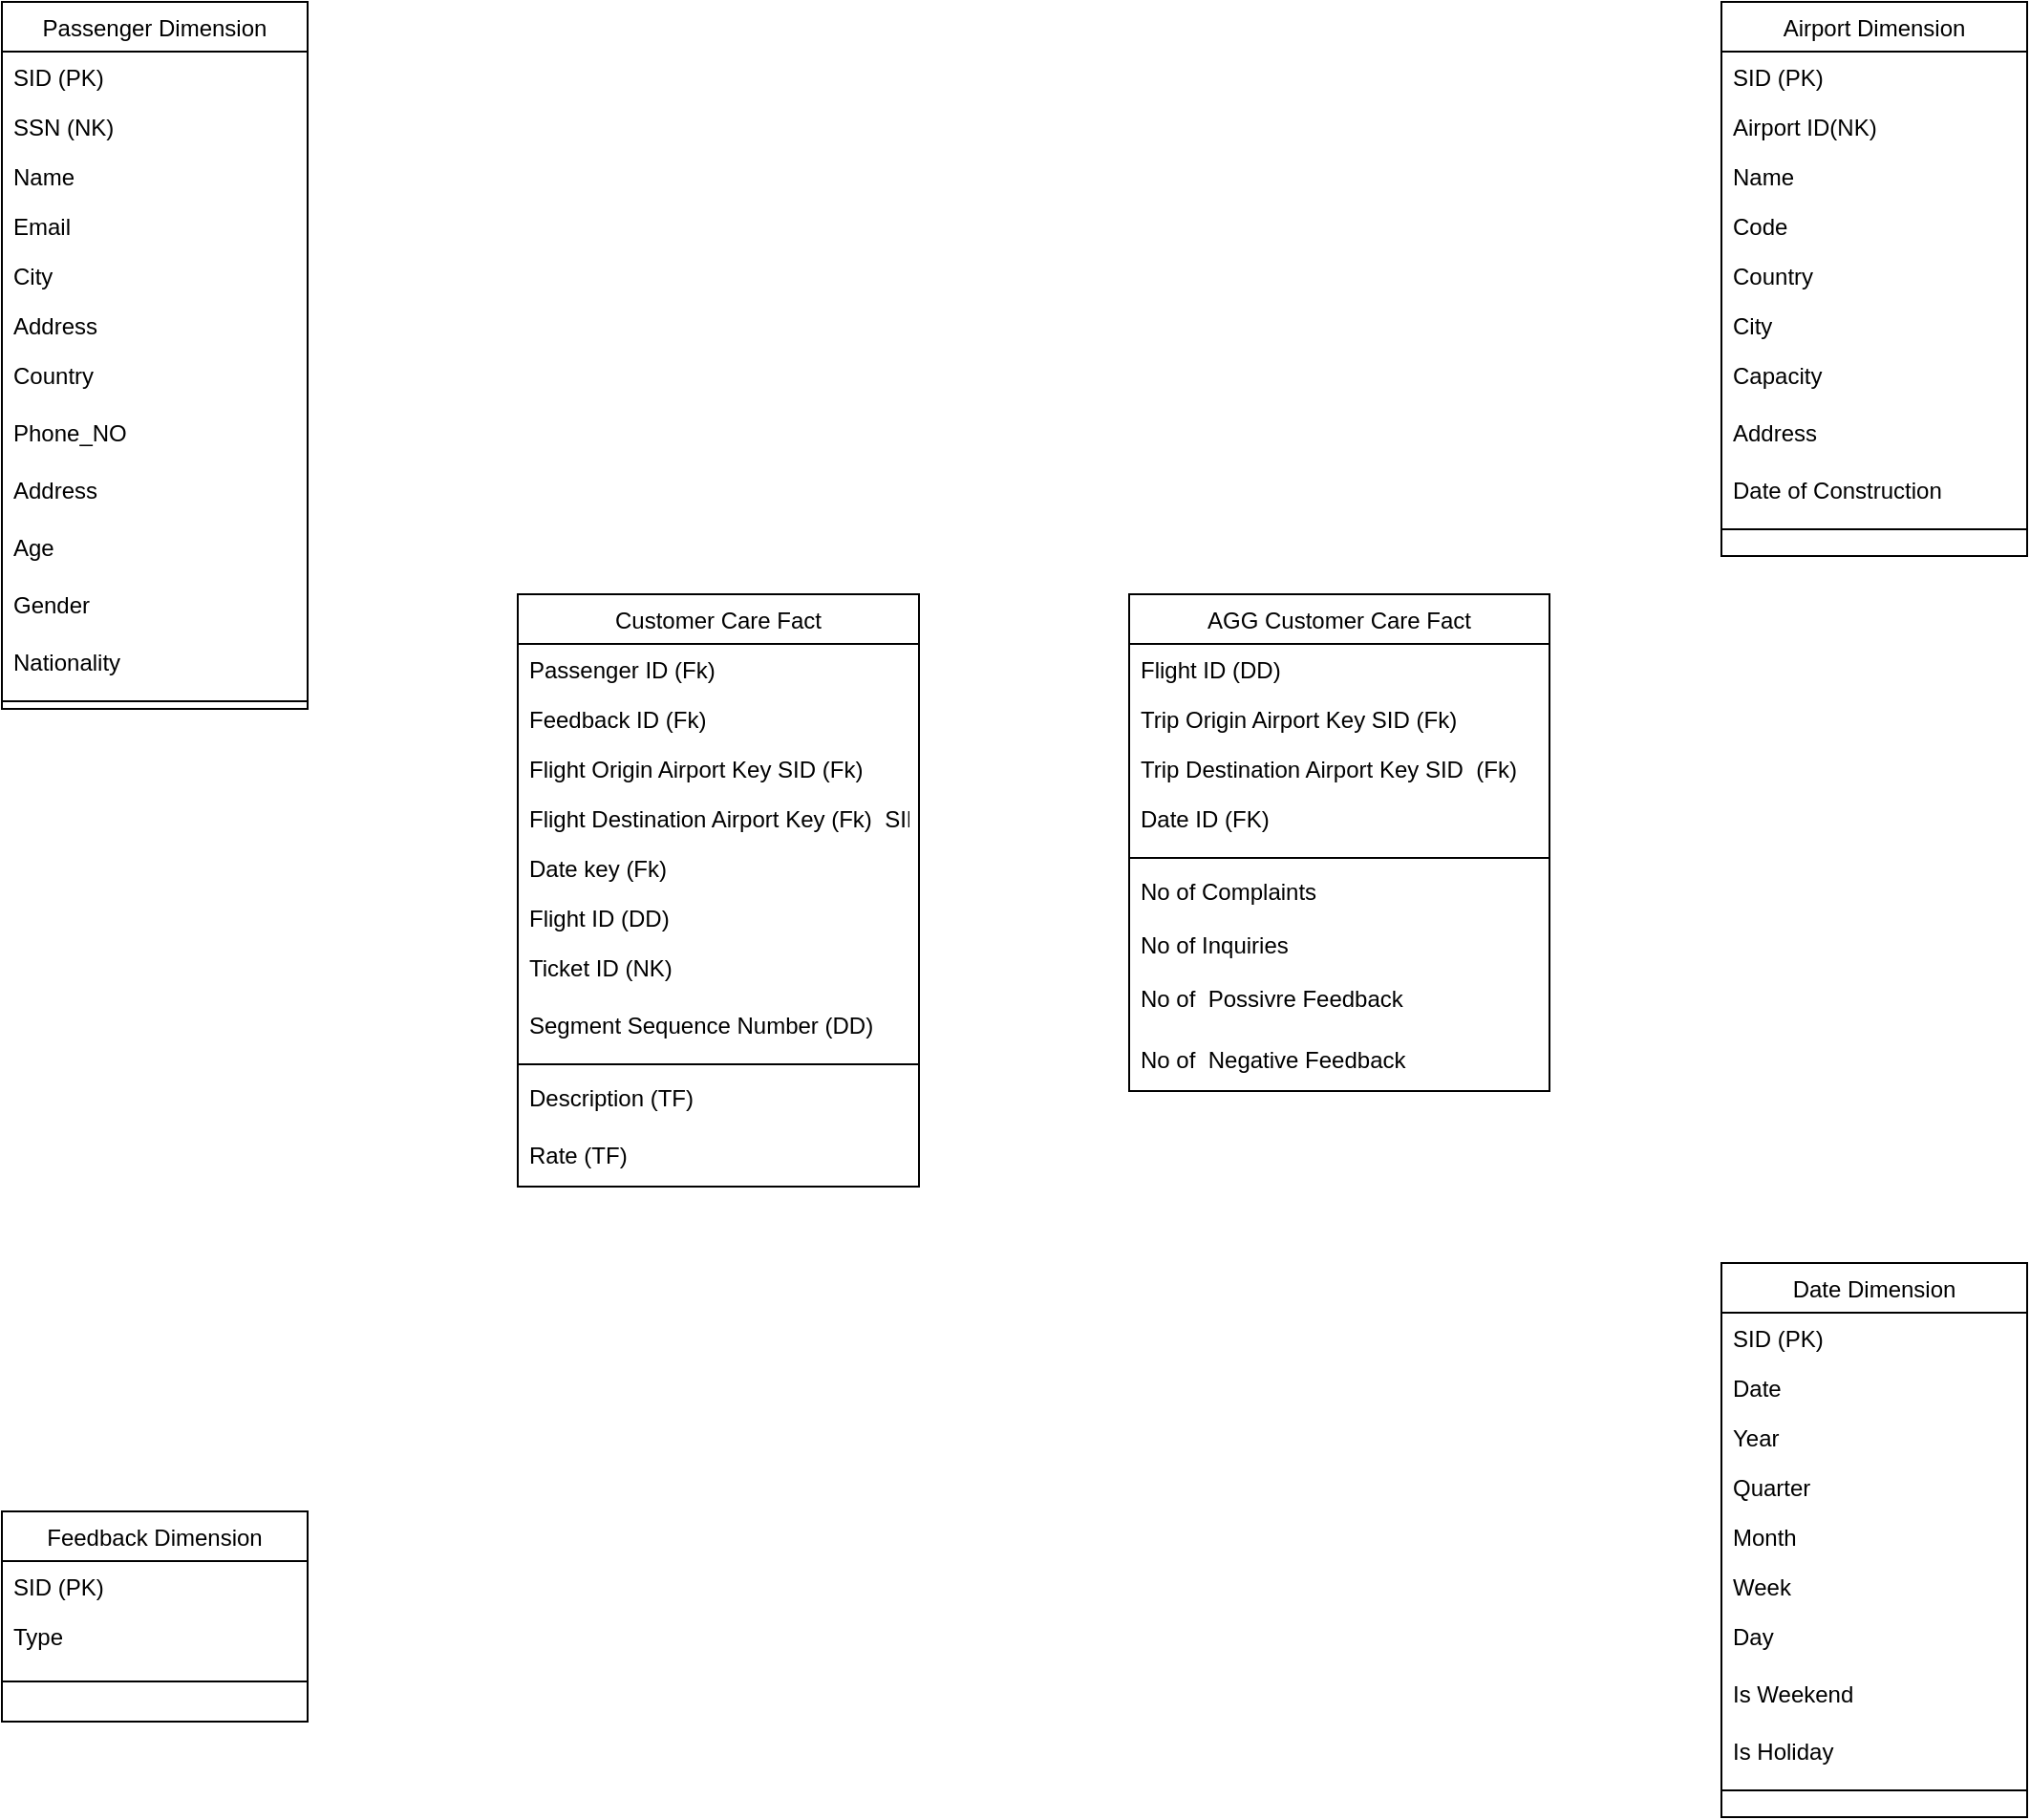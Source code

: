 <mxfile version="22.0.2" type="device">
  <diagram id="C5RBs43oDa-KdzZeNtuy" name="Page-1">
    <mxGraphModel dx="1036" dy="664" grid="1" gridSize="10" guides="1" tooltips="1" connect="1" arrows="1" fold="1" page="1" pageScale="1" pageWidth="1654" pageHeight="2336" math="0" shadow="0">
      <root>
        <mxCell id="WIyWlLk6GJQsqaUBKTNV-0" />
        <mxCell id="WIyWlLk6GJQsqaUBKTNV-1" parent="WIyWlLk6GJQsqaUBKTNV-0" />
        <mxCell id="zkfFHV4jXpPFQw0GAbJ--17" value="Passenger Dimension" style="swimlane;fontStyle=0;align=center;verticalAlign=top;childLayout=stackLayout;horizontal=1;startSize=26;horizontalStack=0;resizeParent=1;resizeLast=0;collapsible=1;marginBottom=0;rounded=0;shadow=0;strokeWidth=1;" parent="WIyWlLk6GJQsqaUBKTNV-1" vertex="1">
          <mxGeometry x="110" y="140" width="160" height="370" as="geometry">
            <mxRectangle x="550" y="140" width="160" height="26" as="alternateBounds" />
          </mxGeometry>
        </mxCell>
        <mxCell id="zkfFHV4jXpPFQw0GAbJ--18" value="SID (PK)" style="text;align=left;verticalAlign=top;spacingLeft=4;spacingRight=4;overflow=hidden;rotatable=0;points=[[0,0.5],[1,0.5]];portConstraint=eastwest;" parent="zkfFHV4jXpPFQw0GAbJ--17" vertex="1">
          <mxGeometry y="26" width="160" height="26" as="geometry" />
        </mxCell>
        <mxCell id="zkfFHV4jXpPFQw0GAbJ--19" value="SSN (NK)" style="text;align=left;verticalAlign=top;spacingLeft=4;spacingRight=4;overflow=hidden;rotatable=0;points=[[0,0.5],[1,0.5]];portConstraint=eastwest;rounded=0;shadow=0;html=0;" parent="zkfFHV4jXpPFQw0GAbJ--17" vertex="1">
          <mxGeometry y="52" width="160" height="26" as="geometry" />
        </mxCell>
        <mxCell id="zkfFHV4jXpPFQw0GAbJ--20" value="Name" style="text;align=left;verticalAlign=top;spacingLeft=4;spacingRight=4;overflow=hidden;rotatable=0;points=[[0,0.5],[1,0.5]];portConstraint=eastwest;rounded=0;shadow=0;html=0;" parent="zkfFHV4jXpPFQw0GAbJ--17" vertex="1">
          <mxGeometry y="78" width="160" height="26" as="geometry" />
        </mxCell>
        <mxCell id="zkfFHV4jXpPFQw0GAbJ--21" value="Email" style="text;align=left;verticalAlign=top;spacingLeft=4;spacingRight=4;overflow=hidden;rotatable=0;points=[[0,0.5],[1,0.5]];portConstraint=eastwest;rounded=0;shadow=0;html=0;" parent="zkfFHV4jXpPFQw0GAbJ--17" vertex="1">
          <mxGeometry y="104" width="160" height="26" as="geometry" />
        </mxCell>
        <mxCell id="zkfFHV4jXpPFQw0GAbJ--24" value="City" style="text;align=left;verticalAlign=top;spacingLeft=4;spacingRight=4;overflow=hidden;rotatable=0;points=[[0,0.5],[1,0.5]];portConstraint=eastwest;" parent="zkfFHV4jXpPFQw0GAbJ--17" vertex="1">
          <mxGeometry y="130" width="160" height="26" as="geometry" />
        </mxCell>
        <mxCell id="zkfFHV4jXpPFQw0GAbJ--22" value="Address" style="text;align=left;verticalAlign=top;spacingLeft=4;spacingRight=4;overflow=hidden;rotatable=0;points=[[0,0.5],[1,0.5]];portConstraint=eastwest;rounded=0;shadow=0;html=0;" parent="zkfFHV4jXpPFQw0GAbJ--17" vertex="1">
          <mxGeometry y="156" width="160" height="26" as="geometry" />
        </mxCell>
        <mxCell id="zkfFHV4jXpPFQw0GAbJ--25" value="Country" style="text;align=left;verticalAlign=top;spacingLeft=4;spacingRight=4;overflow=hidden;rotatable=0;points=[[0,0.5],[1,0.5]];portConstraint=eastwest;" parent="zkfFHV4jXpPFQw0GAbJ--17" vertex="1">
          <mxGeometry y="182" width="160" height="30" as="geometry" />
        </mxCell>
        <mxCell id="MOC6cMBRElBgQlw5zDEz-1" value="Phone_NO" style="text;align=left;verticalAlign=top;spacingLeft=4;spacingRight=4;overflow=hidden;rotatable=0;points=[[0,0.5],[1,0.5]];portConstraint=eastwest;" parent="zkfFHV4jXpPFQw0GAbJ--17" vertex="1">
          <mxGeometry y="212" width="160" height="30" as="geometry" />
        </mxCell>
        <mxCell id="MOC6cMBRElBgQlw5zDEz-2" value="Address" style="text;align=left;verticalAlign=top;spacingLeft=4;spacingRight=4;overflow=hidden;rotatable=0;points=[[0,0.5],[1,0.5]];portConstraint=eastwest;" parent="zkfFHV4jXpPFQw0GAbJ--17" vertex="1">
          <mxGeometry y="242" width="160" height="30" as="geometry" />
        </mxCell>
        <mxCell id="MOC6cMBRElBgQlw5zDEz-3" value="Age" style="text;align=left;verticalAlign=top;spacingLeft=4;spacingRight=4;overflow=hidden;rotatable=0;points=[[0,0.5],[1,0.5]];portConstraint=eastwest;" parent="zkfFHV4jXpPFQw0GAbJ--17" vertex="1">
          <mxGeometry y="272" width="160" height="30" as="geometry" />
        </mxCell>
        <mxCell id="MOC6cMBRElBgQlw5zDEz-4" value="Gender" style="text;align=left;verticalAlign=top;spacingLeft=4;spacingRight=4;overflow=hidden;rotatable=0;points=[[0,0.5],[1,0.5]];portConstraint=eastwest;" parent="zkfFHV4jXpPFQw0GAbJ--17" vertex="1">
          <mxGeometry y="302" width="160" height="30" as="geometry" />
        </mxCell>
        <mxCell id="MOC6cMBRElBgQlw5zDEz-30" value="Nationality" style="text;align=left;verticalAlign=top;spacingLeft=4;spacingRight=4;overflow=hidden;rotatable=0;points=[[0,0.5],[1,0.5]];portConstraint=eastwest;" parent="zkfFHV4jXpPFQw0GAbJ--17" vertex="1">
          <mxGeometry y="332" width="160" height="30" as="geometry" />
        </mxCell>
        <mxCell id="zkfFHV4jXpPFQw0GAbJ--23" value="" style="line;html=1;strokeWidth=1;align=left;verticalAlign=middle;spacingTop=-1;spacingLeft=3;spacingRight=3;rotatable=0;labelPosition=right;points=[];portConstraint=eastwest;" parent="zkfFHV4jXpPFQw0GAbJ--17" vertex="1">
          <mxGeometry y="362" width="160" height="8" as="geometry" />
        </mxCell>
        <mxCell id="MOC6cMBRElBgQlw5zDEz-6" value="Date Dimension" style="swimlane;fontStyle=0;align=center;verticalAlign=top;childLayout=stackLayout;horizontal=1;startSize=26;horizontalStack=0;resizeParent=1;resizeLast=0;collapsible=1;marginBottom=0;rounded=0;shadow=0;strokeWidth=1;" parent="WIyWlLk6GJQsqaUBKTNV-1" vertex="1">
          <mxGeometry x="1010" y="800" width="160" height="290" as="geometry">
            <mxRectangle x="550" y="140" width="160" height="26" as="alternateBounds" />
          </mxGeometry>
        </mxCell>
        <mxCell id="MOC6cMBRElBgQlw5zDEz-7" value="SID (PK)" style="text;align=left;verticalAlign=top;spacingLeft=4;spacingRight=4;overflow=hidden;rotatable=0;points=[[0,0.5],[1,0.5]];portConstraint=eastwest;" parent="MOC6cMBRElBgQlw5zDEz-6" vertex="1">
          <mxGeometry y="26" width="160" height="26" as="geometry" />
        </mxCell>
        <mxCell id="MOC6cMBRElBgQlw5zDEz-8" value="Date" style="text;align=left;verticalAlign=top;spacingLeft=4;spacingRight=4;overflow=hidden;rotatable=0;points=[[0,0.5],[1,0.5]];portConstraint=eastwest;rounded=0;shadow=0;html=0;" parent="MOC6cMBRElBgQlw5zDEz-6" vertex="1">
          <mxGeometry y="52" width="160" height="26" as="geometry" />
        </mxCell>
        <mxCell id="MOC6cMBRElBgQlw5zDEz-9" value="Year" style="text;align=left;verticalAlign=top;spacingLeft=4;spacingRight=4;overflow=hidden;rotatable=0;points=[[0,0.5],[1,0.5]];portConstraint=eastwest;rounded=0;shadow=0;html=0;" parent="MOC6cMBRElBgQlw5zDEz-6" vertex="1">
          <mxGeometry y="78" width="160" height="26" as="geometry" />
        </mxCell>
        <mxCell id="MOC6cMBRElBgQlw5zDEz-10" value="Quarter" style="text;align=left;verticalAlign=top;spacingLeft=4;spacingRight=4;overflow=hidden;rotatable=0;points=[[0,0.5],[1,0.5]];portConstraint=eastwest;rounded=0;shadow=0;html=0;" parent="MOC6cMBRElBgQlw5zDEz-6" vertex="1">
          <mxGeometry y="104" width="160" height="26" as="geometry" />
        </mxCell>
        <mxCell id="MOC6cMBRElBgQlw5zDEz-11" value="Month" style="text;align=left;verticalAlign=top;spacingLeft=4;spacingRight=4;overflow=hidden;rotatable=0;points=[[0,0.5],[1,0.5]];portConstraint=eastwest;" parent="MOC6cMBRElBgQlw5zDEz-6" vertex="1">
          <mxGeometry y="130" width="160" height="26" as="geometry" />
        </mxCell>
        <mxCell id="MOC6cMBRElBgQlw5zDEz-12" value="Week" style="text;align=left;verticalAlign=top;spacingLeft=4;spacingRight=4;overflow=hidden;rotatable=0;points=[[0,0.5],[1,0.5]];portConstraint=eastwest;rounded=0;shadow=0;html=0;" parent="MOC6cMBRElBgQlw5zDEz-6" vertex="1">
          <mxGeometry y="156" width="160" height="26" as="geometry" />
        </mxCell>
        <mxCell id="MOC6cMBRElBgQlw5zDEz-14" value="Day" style="text;align=left;verticalAlign=top;spacingLeft=4;spacingRight=4;overflow=hidden;rotatable=0;points=[[0,0.5],[1,0.5]];portConstraint=eastwest;" parent="MOC6cMBRElBgQlw5zDEz-6" vertex="1">
          <mxGeometry y="182" width="160" height="30" as="geometry" />
        </mxCell>
        <mxCell id="MOC6cMBRElBgQlw5zDEz-15" value="Is Weekend" style="text;align=left;verticalAlign=top;spacingLeft=4;spacingRight=4;overflow=hidden;rotatable=0;points=[[0,0.5],[1,0.5]];portConstraint=eastwest;" parent="MOC6cMBRElBgQlw5zDEz-6" vertex="1">
          <mxGeometry y="212" width="160" height="30" as="geometry" />
        </mxCell>
        <mxCell id="MOC6cMBRElBgQlw5zDEz-16" value="Is Holiday" style="text;align=left;verticalAlign=top;spacingLeft=4;spacingRight=4;overflow=hidden;rotatable=0;points=[[0,0.5],[1,0.5]];portConstraint=eastwest;" parent="MOC6cMBRElBgQlw5zDEz-6" vertex="1">
          <mxGeometry y="242" width="160" height="30" as="geometry" />
        </mxCell>
        <mxCell id="MOC6cMBRElBgQlw5zDEz-13" value="" style="line;html=1;strokeWidth=1;align=left;verticalAlign=middle;spacingTop=-1;spacingLeft=3;spacingRight=3;rotatable=0;labelPosition=right;points=[];portConstraint=eastwest;" parent="MOC6cMBRElBgQlw5zDEz-6" vertex="1">
          <mxGeometry y="272" width="160" height="8" as="geometry" />
        </mxCell>
        <mxCell id="MOC6cMBRElBgQlw5zDEz-31" value="Airport Dimension" style="swimlane;fontStyle=0;align=center;verticalAlign=top;childLayout=stackLayout;horizontal=1;startSize=26;horizontalStack=0;resizeParent=1;resizeLast=0;collapsible=1;marginBottom=0;rounded=0;shadow=0;strokeWidth=1;" parent="WIyWlLk6GJQsqaUBKTNV-1" vertex="1">
          <mxGeometry x="1010" y="140" width="160" height="290" as="geometry">
            <mxRectangle x="550" y="140" width="160" height="26" as="alternateBounds" />
          </mxGeometry>
        </mxCell>
        <mxCell id="MOC6cMBRElBgQlw5zDEz-32" value="SID (PK)" style="text;align=left;verticalAlign=top;spacingLeft=4;spacingRight=4;overflow=hidden;rotatable=0;points=[[0,0.5],[1,0.5]];portConstraint=eastwest;" parent="MOC6cMBRElBgQlw5zDEz-31" vertex="1">
          <mxGeometry y="26" width="160" height="26" as="geometry" />
        </mxCell>
        <mxCell id="MOC6cMBRElBgQlw5zDEz-33" value="Airport ID(NK)" style="text;align=left;verticalAlign=top;spacingLeft=4;spacingRight=4;overflow=hidden;rotatable=0;points=[[0,0.5],[1,0.5]];portConstraint=eastwest;rounded=0;shadow=0;html=0;" parent="MOC6cMBRElBgQlw5zDEz-31" vertex="1">
          <mxGeometry y="52" width="160" height="26" as="geometry" />
        </mxCell>
        <mxCell id="MOC6cMBRElBgQlw5zDEz-34" value="Name" style="text;align=left;verticalAlign=top;spacingLeft=4;spacingRight=4;overflow=hidden;rotatable=0;points=[[0,0.5],[1,0.5]];portConstraint=eastwest;rounded=0;shadow=0;html=0;" parent="MOC6cMBRElBgQlw5zDEz-31" vertex="1">
          <mxGeometry y="78" width="160" height="26" as="geometry" />
        </mxCell>
        <mxCell id="MOC6cMBRElBgQlw5zDEz-35" value="Code" style="text;align=left;verticalAlign=top;spacingLeft=4;spacingRight=4;overflow=hidden;rotatable=0;points=[[0,0.5],[1,0.5]];portConstraint=eastwest;rounded=0;shadow=0;html=0;" parent="MOC6cMBRElBgQlw5zDEz-31" vertex="1">
          <mxGeometry y="104" width="160" height="26" as="geometry" />
        </mxCell>
        <mxCell id="MOC6cMBRElBgQlw5zDEz-37" value="Country" style="text;align=left;verticalAlign=top;spacingLeft=4;spacingRight=4;overflow=hidden;rotatable=0;points=[[0,0.5],[1,0.5]];portConstraint=eastwest;rounded=0;shadow=0;html=0;" parent="MOC6cMBRElBgQlw5zDEz-31" vertex="1">
          <mxGeometry y="130" width="160" height="26" as="geometry" />
        </mxCell>
        <mxCell id="MOC6cMBRElBgQlw5zDEz-36" value="City" style="text;align=left;verticalAlign=top;spacingLeft=4;spacingRight=4;overflow=hidden;rotatable=0;points=[[0,0.5],[1,0.5]];portConstraint=eastwest;" parent="MOC6cMBRElBgQlw5zDEz-31" vertex="1">
          <mxGeometry y="156" width="160" height="26" as="geometry" />
        </mxCell>
        <mxCell id="MOC6cMBRElBgQlw5zDEz-40" value="Capacity" style="text;align=left;verticalAlign=top;spacingLeft=4;spacingRight=4;overflow=hidden;rotatable=0;points=[[0,0.5],[1,0.5]];portConstraint=eastwest;" parent="MOC6cMBRElBgQlw5zDEz-31" vertex="1">
          <mxGeometry y="182" width="160" height="30" as="geometry" />
        </mxCell>
        <mxCell id="MOC6cMBRElBgQlw5zDEz-41" value="Address" style="text;align=left;verticalAlign=top;spacingLeft=4;spacingRight=4;overflow=hidden;rotatable=0;points=[[0,0.5],[1,0.5]];portConstraint=eastwest;" parent="MOC6cMBRElBgQlw5zDEz-31" vertex="1">
          <mxGeometry y="212" width="160" height="30" as="geometry" />
        </mxCell>
        <mxCell id="MOC6cMBRElBgQlw5zDEz-42" value="Date of Construction" style="text;align=left;verticalAlign=top;spacingLeft=4;spacingRight=4;overflow=hidden;rotatable=0;points=[[0,0.5],[1,0.5]];portConstraint=eastwest;" parent="MOC6cMBRElBgQlw5zDEz-31" vertex="1">
          <mxGeometry y="242" width="160" height="30" as="geometry" />
        </mxCell>
        <mxCell id="MOC6cMBRElBgQlw5zDEz-38" value="" style="line;html=1;strokeWidth=1;align=left;verticalAlign=middle;spacingTop=-1;spacingLeft=3;spacingRight=3;rotatable=0;labelPosition=right;points=[];portConstraint=eastwest;" parent="MOC6cMBRElBgQlw5zDEz-31" vertex="1">
          <mxGeometry y="272" width="160" height="8" as="geometry" />
        </mxCell>
        <mxCell id="MOC6cMBRElBgQlw5zDEz-59" value="Feedback Dimension" style="swimlane;fontStyle=0;align=center;verticalAlign=top;childLayout=stackLayout;horizontal=1;startSize=26;horizontalStack=0;resizeParent=1;resizeLast=0;collapsible=1;marginBottom=0;rounded=0;shadow=0;strokeWidth=1;" parent="WIyWlLk6GJQsqaUBKTNV-1" vertex="1">
          <mxGeometry x="110" y="930" width="160" height="110" as="geometry">
            <mxRectangle x="550" y="140" width="160" height="26" as="alternateBounds" />
          </mxGeometry>
        </mxCell>
        <mxCell id="MOC6cMBRElBgQlw5zDEz-60" value="SID (PK)" style="text;align=left;verticalAlign=top;spacingLeft=4;spacingRight=4;overflow=hidden;rotatable=0;points=[[0,0.5],[1,0.5]];portConstraint=eastwest;" parent="MOC6cMBRElBgQlw5zDEz-59" vertex="1">
          <mxGeometry y="26" width="160" height="26" as="geometry" />
        </mxCell>
        <mxCell id="MOC6cMBRElBgQlw5zDEz-63" value="Type" style="text;align=left;verticalAlign=top;spacingLeft=4;spacingRight=4;overflow=hidden;rotatable=0;points=[[0,0.5],[1,0.5]];portConstraint=eastwest;rounded=0;shadow=0;html=0;" parent="MOC6cMBRElBgQlw5zDEz-59" vertex="1">
          <mxGeometry y="52" width="160" height="26" as="geometry" />
        </mxCell>
        <mxCell id="MOC6cMBRElBgQlw5zDEz-64" value="" style="line;html=1;strokeWidth=1;align=left;verticalAlign=middle;spacingTop=-1;spacingLeft=3;spacingRight=3;rotatable=0;labelPosition=right;points=[];portConstraint=eastwest;" parent="MOC6cMBRElBgQlw5zDEz-59" vertex="1">
          <mxGeometry y="78" width="160" height="22" as="geometry" />
        </mxCell>
        <mxCell id="MOC6cMBRElBgQlw5zDEz-66" value="Customer Care Fact" style="swimlane;fontStyle=0;align=center;verticalAlign=top;childLayout=stackLayout;horizontal=1;startSize=26;horizontalStack=0;resizeParent=1;resizeLast=0;collapsible=1;marginBottom=0;rounded=0;shadow=0;strokeWidth=1;" parent="WIyWlLk6GJQsqaUBKTNV-1" vertex="1">
          <mxGeometry x="380" y="450" width="210" height="310" as="geometry">
            <mxRectangle x="550" y="140" width="160" height="26" as="alternateBounds" />
          </mxGeometry>
        </mxCell>
        <mxCell id="MOC6cMBRElBgQlw5zDEz-86" value="Passenger ID (Fk)" style="text;align=left;verticalAlign=top;spacingLeft=4;spacingRight=4;overflow=hidden;rotatable=0;points=[[0,0.5],[1,0.5]];portConstraint=eastwest;" parent="MOC6cMBRElBgQlw5zDEz-66" vertex="1">
          <mxGeometry y="26" width="210" height="26" as="geometry" />
        </mxCell>
        <mxCell id="MOC6cMBRElBgQlw5zDEz-68" value="Feedback ID (Fk)" style="text;align=left;verticalAlign=top;spacingLeft=4;spacingRight=4;overflow=hidden;rotatable=0;points=[[0,0.5],[1,0.5]];portConstraint=eastwest;rounded=0;shadow=0;html=0;" parent="MOC6cMBRElBgQlw5zDEz-66" vertex="1">
          <mxGeometry y="52" width="210" height="26" as="geometry" />
        </mxCell>
        <mxCell id="MOC6cMBRElBgQlw5zDEz-69" value="Flight Origin Airport Key SID (Fk)" style="text;align=left;verticalAlign=top;spacingLeft=4;spacingRight=4;overflow=hidden;rotatable=0;points=[[0,0.5],[1,0.5]];portConstraint=eastwest;rounded=0;shadow=0;html=0;" parent="MOC6cMBRElBgQlw5zDEz-66" vertex="1">
          <mxGeometry y="78" width="210" height="26" as="geometry" />
        </mxCell>
        <mxCell id="MOC6cMBRElBgQlw5zDEz-70" value="Flight Destination Airport Key (Fk)  SID" style="text;align=left;verticalAlign=top;spacingLeft=4;spacingRight=4;overflow=hidden;rotatable=0;points=[[0,0.5],[1,0.5]];portConstraint=eastwest;rounded=0;shadow=0;html=0;" parent="MOC6cMBRElBgQlw5zDEz-66" vertex="1">
          <mxGeometry y="104" width="210" height="26" as="geometry" />
        </mxCell>
        <mxCell id="MOC6cMBRElBgQlw5zDEz-71" value="Date key (Fk)" style="text;align=left;verticalAlign=top;spacingLeft=4;spacingRight=4;overflow=hidden;rotatable=0;points=[[0,0.5],[1,0.5]];portConstraint=eastwest;" parent="MOC6cMBRElBgQlw5zDEz-66" vertex="1">
          <mxGeometry y="130" width="210" height="26" as="geometry" />
        </mxCell>
        <mxCell id="MOC6cMBRElBgQlw5zDEz-72" value="Flight ID (DD)" style="text;align=left;verticalAlign=top;spacingLeft=4;spacingRight=4;overflow=hidden;rotatable=0;points=[[0,0.5],[1,0.5]];portConstraint=eastwest;rounded=0;shadow=0;html=0;" parent="MOC6cMBRElBgQlw5zDEz-66" vertex="1">
          <mxGeometry y="156" width="210" height="26" as="geometry" />
        </mxCell>
        <mxCell id="MOC6cMBRElBgQlw5zDEz-74" value="Ticket ID (NK)" style="text;align=left;verticalAlign=top;spacingLeft=4;spacingRight=4;overflow=hidden;rotatable=0;points=[[0,0.5],[1,0.5]];portConstraint=eastwest;" parent="MOC6cMBRElBgQlw5zDEz-66" vertex="1">
          <mxGeometry y="182" width="210" height="30" as="geometry" />
        </mxCell>
        <mxCell id="CncBAQvsRgh3AOeIwDIC-0" value="Segment Sequence Number (DD)" style="text;align=left;verticalAlign=top;spacingLeft=4;spacingRight=4;overflow=hidden;rotatable=0;points=[[0,0.5],[1,0.5]];portConstraint=eastwest;" parent="MOC6cMBRElBgQlw5zDEz-66" vertex="1">
          <mxGeometry y="212" width="210" height="30" as="geometry" />
        </mxCell>
        <mxCell id="MOC6cMBRElBgQlw5zDEz-73" value="" style="line;html=1;strokeWidth=1;align=left;verticalAlign=middle;spacingTop=-1;spacingLeft=3;spacingRight=3;rotatable=0;labelPosition=right;points=[];portConstraint=eastwest;" parent="MOC6cMBRElBgQlw5zDEz-66" vertex="1">
          <mxGeometry y="242" width="210" height="8" as="geometry" />
        </mxCell>
        <mxCell id="MOC6cMBRElBgQlw5zDEz-103" value="Description (TF)" style="text;align=left;verticalAlign=top;spacingLeft=4;spacingRight=4;overflow=hidden;rotatable=0;points=[[0,0.5],[1,0.5]];portConstraint=eastwest;" parent="MOC6cMBRElBgQlw5zDEz-66" vertex="1">
          <mxGeometry y="250" width="210" height="30" as="geometry" />
        </mxCell>
        <mxCell id="MOC6cMBRElBgQlw5zDEz-104" value="Rate (TF)" style="text;align=left;verticalAlign=top;spacingLeft=4;spacingRight=4;overflow=hidden;rotatable=0;points=[[0,0.5],[1,0.5]];portConstraint=eastwest;" parent="MOC6cMBRElBgQlw5zDEz-66" vertex="1">
          <mxGeometry y="280" width="210" height="30" as="geometry" />
        </mxCell>
        <mxCell id="MOC6cMBRElBgQlw5zDEz-106" value="AGG Customer Care Fact" style="swimlane;fontStyle=0;align=center;verticalAlign=top;childLayout=stackLayout;horizontal=1;startSize=26;horizontalStack=0;resizeParent=1;resizeLast=0;collapsible=1;marginBottom=0;rounded=0;shadow=0;strokeWidth=1;" parent="WIyWlLk6GJQsqaUBKTNV-1" vertex="1">
          <mxGeometry x="700" y="450" width="220" height="260" as="geometry">
            <mxRectangle x="550" y="140" width="160" height="26" as="alternateBounds" />
          </mxGeometry>
        </mxCell>
        <mxCell id="MOC6cMBRElBgQlw5zDEz-107" value="Flight ID (DD)" style="text;align=left;verticalAlign=top;spacingLeft=4;spacingRight=4;overflow=hidden;rotatable=0;points=[[0,0.5],[1,0.5]];portConstraint=eastwest;" parent="MOC6cMBRElBgQlw5zDEz-106" vertex="1">
          <mxGeometry y="26" width="220" height="26" as="geometry" />
        </mxCell>
        <mxCell id="MOC6cMBRElBgQlw5zDEz-108" value="Trip Origin Airport Key SID (Fk)" style="text;align=left;verticalAlign=top;spacingLeft=4;spacingRight=4;overflow=hidden;rotatable=0;points=[[0,0.5],[1,0.5]];portConstraint=eastwest;rounded=0;shadow=0;html=0;" parent="MOC6cMBRElBgQlw5zDEz-106" vertex="1">
          <mxGeometry y="52" width="220" height="26" as="geometry" />
        </mxCell>
        <mxCell id="MOC6cMBRElBgQlw5zDEz-109" value="Trip Destination Airport Key SID  (Fk)" style="text;align=left;verticalAlign=top;spacingLeft=4;spacingRight=4;overflow=hidden;rotatable=0;points=[[0,0.5],[1,0.5]];portConstraint=eastwest;rounded=0;shadow=0;html=0;" parent="MOC6cMBRElBgQlw5zDEz-106" vertex="1">
          <mxGeometry y="78" width="220" height="26" as="geometry" />
        </mxCell>
        <mxCell id="MOC6cMBRElBgQlw5zDEz-115" value="Date ID (FK)" style="text;align=left;verticalAlign=top;spacingLeft=4;spacingRight=4;overflow=hidden;rotatable=0;points=[[0,0.5],[1,0.5]];portConstraint=eastwest;rounded=0;shadow=0;html=0;" parent="MOC6cMBRElBgQlw5zDEz-106" vertex="1">
          <mxGeometry y="104" width="220" height="30" as="geometry" />
        </mxCell>
        <mxCell id="MOC6cMBRElBgQlw5zDEz-111" value="" style="line;html=1;strokeWidth=1;align=left;verticalAlign=middle;spacingTop=-1;spacingLeft=3;spacingRight=3;rotatable=0;labelPosition=right;points=[];portConstraint=eastwest;" parent="MOC6cMBRElBgQlw5zDEz-106" vertex="1">
          <mxGeometry y="134" width="220" height="8" as="geometry" />
        </mxCell>
        <mxCell id="MOC6cMBRElBgQlw5zDEz-110" value="No of Complaints " style="text;align=left;verticalAlign=top;spacingLeft=4;spacingRight=4;overflow=hidden;rotatable=0;points=[[0,0.5],[1,0.5]];portConstraint=eastwest;rounded=0;shadow=0;html=0;" parent="MOC6cMBRElBgQlw5zDEz-106" vertex="1">
          <mxGeometry y="142" width="220" height="28" as="geometry" />
        </mxCell>
        <mxCell id="MOC6cMBRElBgQlw5zDEz-112" value="No of Inquiries" style="text;align=left;verticalAlign=top;spacingLeft=4;spacingRight=4;overflow=hidden;rotatable=0;points=[[0,0.5],[1,0.5]];portConstraint=eastwest;rounded=0;shadow=0;html=0;" parent="MOC6cMBRElBgQlw5zDEz-106" vertex="1">
          <mxGeometry y="170" width="220" height="28" as="geometry" />
        </mxCell>
        <mxCell id="MOC6cMBRElBgQlw5zDEz-113" value="No of  Possivre Feedback" style="text;align=left;verticalAlign=top;spacingLeft=4;spacingRight=4;overflow=hidden;rotatable=0;points=[[0,0.5],[1,0.5]];portConstraint=eastwest;rounded=0;shadow=0;html=0;" parent="MOC6cMBRElBgQlw5zDEz-106" vertex="1">
          <mxGeometry y="198" width="220" height="32" as="geometry" />
        </mxCell>
        <mxCell id="MOC6cMBRElBgQlw5zDEz-114" value="No of  Negative Feedback" style="text;align=left;verticalAlign=top;spacingLeft=4;spacingRight=4;overflow=hidden;rotatable=0;points=[[0,0.5],[1,0.5]];portConstraint=eastwest;rounded=0;shadow=0;html=0;" parent="MOC6cMBRElBgQlw5zDEz-106" vertex="1">
          <mxGeometry y="230" width="220" height="30" as="geometry" />
        </mxCell>
      </root>
    </mxGraphModel>
  </diagram>
</mxfile>
